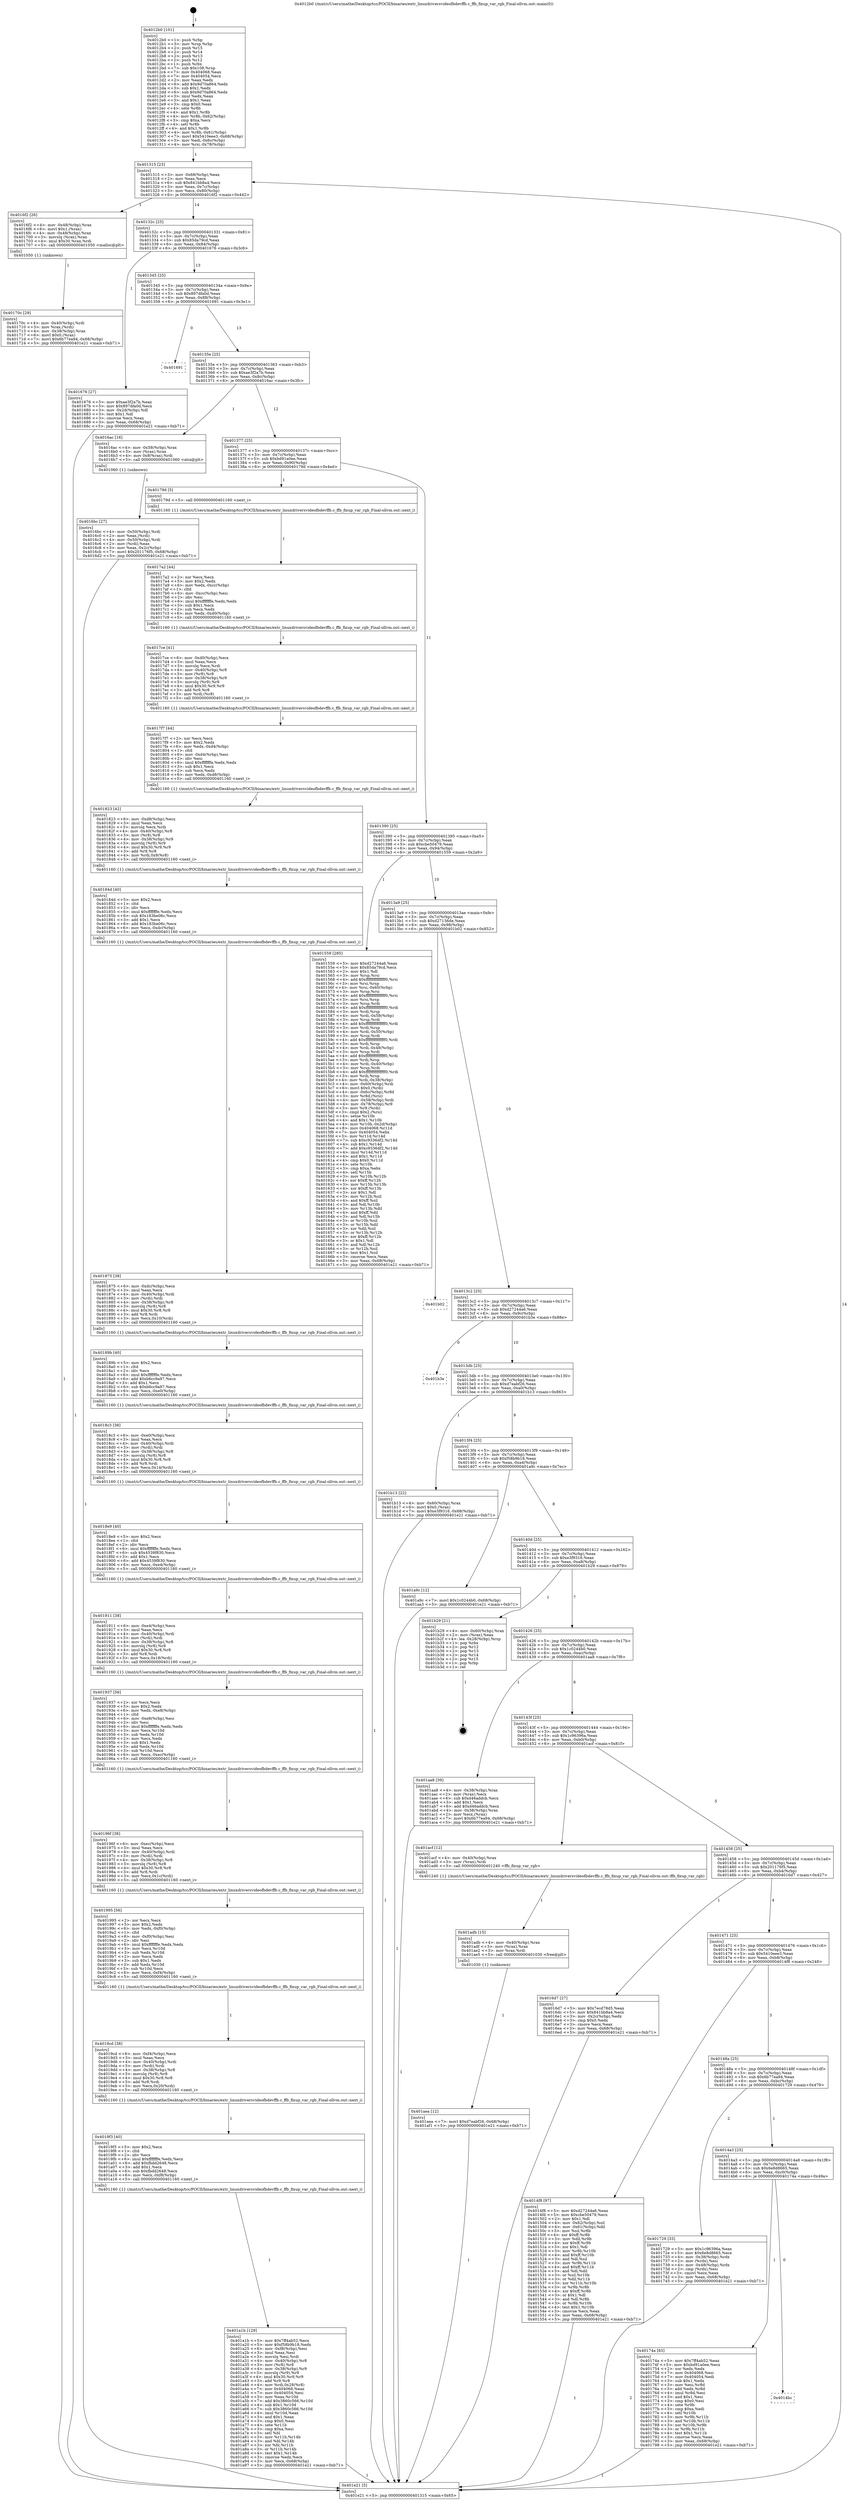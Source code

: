 digraph "0x4012b0" {
  label = "0x4012b0 (/mnt/c/Users/mathe/Desktop/tcc/POCII/binaries/extr_linuxdriversvideofbdevffb.c_ffb_fixup_var_rgb_Final-ollvm.out::main(0))"
  labelloc = "t"
  node[shape=record]

  Entry [label="",width=0.3,height=0.3,shape=circle,fillcolor=black,style=filled]
  "0x401315" [label="{
     0x401315 [23]\l
     | [instrs]\l
     &nbsp;&nbsp;0x401315 \<+3\>: mov -0x68(%rbp),%eax\l
     &nbsp;&nbsp;0x401318 \<+2\>: mov %eax,%ecx\l
     &nbsp;&nbsp;0x40131a \<+6\>: sub $0x841bb8a4,%ecx\l
     &nbsp;&nbsp;0x401320 \<+3\>: mov %eax,-0x7c(%rbp)\l
     &nbsp;&nbsp;0x401323 \<+3\>: mov %ecx,-0x80(%rbp)\l
     &nbsp;&nbsp;0x401326 \<+6\>: je 00000000004016f2 \<main+0x442\>\l
  }"]
  "0x4016f2" [label="{
     0x4016f2 [26]\l
     | [instrs]\l
     &nbsp;&nbsp;0x4016f2 \<+4\>: mov -0x48(%rbp),%rax\l
     &nbsp;&nbsp;0x4016f6 \<+6\>: movl $0x1,(%rax)\l
     &nbsp;&nbsp;0x4016fc \<+4\>: mov -0x48(%rbp),%rax\l
     &nbsp;&nbsp;0x401700 \<+3\>: movslq (%rax),%rax\l
     &nbsp;&nbsp;0x401703 \<+4\>: imul $0x30,%rax,%rdi\l
     &nbsp;&nbsp;0x401707 \<+5\>: call 0000000000401050 \<malloc@plt\>\l
     | [calls]\l
     &nbsp;&nbsp;0x401050 \{1\} (unknown)\l
  }"]
  "0x40132c" [label="{
     0x40132c [25]\l
     | [instrs]\l
     &nbsp;&nbsp;0x40132c \<+5\>: jmp 0000000000401331 \<main+0x81\>\l
     &nbsp;&nbsp;0x401331 \<+3\>: mov -0x7c(%rbp),%eax\l
     &nbsp;&nbsp;0x401334 \<+5\>: sub $0x85da79cd,%eax\l
     &nbsp;&nbsp;0x401339 \<+6\>: mov %eax,-0x84(%rbp)\l
     &nbsp;&nbsp;0x40133f \<+6\>: je 0000000000401676 \<main+0x3c6\>\l
  }"]
  Exit [label="",width=0.3,height=0.3,shape=circle,fillcolor=black,style=filled,peripheries=2]
  "0x401676" [label="{
     0x401676 [27]\l
     | [instrs]\l
     &nbsp;&nbsp;0x401676 \<+5\>: mov $0xae3f2a7b,%eax\l
     &nbsp;&nbsp;0x40167b \<+5\>: mov $0x897dfa0d,%ecx\l
     &nbsp;&nbsp;0x401680 \<+3\>: mov -0x2d(%rbp),%dl\l
     &nbsp;&nbsp;0x401683 \<+3\>: test $0x1,%dl\l
     &nbsp;&nbsp;0x401686 \<+3\>: cmovne %ecx,%eax\l
     &nbsp;&nbsp;0x401689 \<+3\>: mov %eax,-0x68(%rbp)\l
     &nbsp;&nbsp;0x40168c \<+5\>: jmp 0000000000401e21 \<main+0xb71\>\l
  }"]
  "0x401345" [label="{
     0x401345 [25]\l
     | [instrs]\l
     &nbsp;&nbsp;0x401345 \<+5\>: jmp 000000000040134a \<main+0x9a\>\l
     &nbsp;&nbsp;0x40134a \<+3\>: mov -0x7c(%rbp),%eax\l
     &nbsp;&nbsp;0x40134d \<+5\>: sub $0x897dfa0d,%eax\l
     &nbsp;&nbsp;0x401352 \<+6\>: mov %eax,-0x88(%rbp)\l
     &nbsp;&nbsp;0x401358 \<+6\>: je 0000000000401691 \<main+0x3e1\>\l
  }"]
  "0x401aea" [label="{
     0x401aea [12]\l
     | [instrs]\l
     &nbsp;&nbsp;0x401aea \<+7\>: movl $0xd7eabf26,-0x68(%rbp)\l
     &nbsp;&nbsp;0x401af1 \<+5\>: jmp 0000000000401e21 \<main+0xb71\>\l
  }"]
  "0x401691" [label="{
     0x401691\l
  }", style=dashed]
  "0x40135e" [label="{
     0x40135e [25]\l
     | [instrs]\l
     &nbsp;&nbsp;0x40135e \<+5\>: jmp 0000000000401363 \<main+0xb3\>\l
     &nbsp;&nbsp;0x401363 \<+3\>: mov -0x7c(%rbp),%eax\l
     &nbsp;&nbsp;0x401366 \<+5\>: sub $0xae3f2a7b,%eax\l
     &nbsp;&nbsp;0x40136b \<+6\>: mov %eax,-0x8c(%rbp)\l
     &nbsp;&nbsp;0x401371 \<+6\>: je 00000000004016ac \<main+0x3fc\>\l
  }"]
  "0x401adb" [label="{
     0x401adb [15]\l
     | [instrs]\l
     &nbsp;&nbsp;0x401adb \<+4\>: mov -0x40(%rbp),%rax\l
     &nbsp;&nbsp;0x401adf \<+3\>: mov (%rax),%rax\l
     &nbsp;&nbsp;0x401ae2 \<+3\>: mov %rax,%rdi\l
     &nbsp;&nbsp;0x401ae5 \<+5\>: call 0000000000401030 \<free@plt\>\l
     | [calls]\l
     &nbsp;&nbsp;0x401030 \{1\} (unknown)\l
  }"]
  "0x4016ac" [label="{
     0x4016ac [16]\l
     | [instrs]\l
     &nbsp;&nbsp;0x4016ac \<+4\>: mov -0x58(%rbp),%rax\l
     &nbsp;&nbsp;0x4016b0 \<+3\>: mov (%rax),%rax\l
     &nbsp;&nbsp;0x4016b3 \<+4\>: mov 0x8(%rax),%rdi\l
     &nbsp;&nbsp;0x4016b7 \<+5\>: call 0000000000401060 \<atoi@plt\>\l
     | [calls]\l
     &nbsp;&nbsp;0x401060 \{1\} (unknown)\l
  }"]
  "0x401377" [label="{
     0x401377 [25]\l
     | [instrs]\l
     &nbsp;&nbsp;0x401377 \<+5\>: jmp 000000000040137c \<main+0xcc\>\l
     &nbsp;&nbsp;0x40137c \<+3\>: mov -0x7c(%rbp),%eax\l
     &nbsp;&nbsp;0x40137f \<+5\>: sub $0xbd91a0ee,%eax\l
     &nbsp;&nbsp;0x401384 \<+6\>: mov %eax,-0x90(%rbp)\l
     &nbsp;&nbsp;0x40138a \<+6\>: je 000000000040179d \<main+0x4ed\>\l
  }"]
  "0x401a1b" [label="{
     0x401a1b [129]\l
     | [instrs]\l
     &nbsp;&nbsp;0x401a1b \<+5\>: mov $0x7ff4ab52,%ecx\l
     &nbsp;&nbsp;0x401a20 \<+5\>: mov $0xf58b9b18,%edx\l
     &nbsp;&nbsp;0x401a25 \<+6\>: mov -0xf8(%rbp),%esi\l
     &nbsp;&nbsp;0x401a2b \<+3\>: imul %eax,%esi\l
     &nbsp;&nbsp;0x401a2e \<+3\>: movslq %esi,%rdi\l
     &nbsp;&nbsp;0x401a31 \<+4\>: mov -0x40(%rbp),%r8\l
     &nbsp;&nbsp;0x401a35 \<+3\>: mov (%r8),%r8\l
     &nbsp;&nbsp;0x401a38 \<+4\>: mov -0x38(%rbp),%r9\l
     &nbsp;&nbsp;0x401a3c \<+3\>: movslq (%r9),%r9\l
     &nbsp;&nbsp;0x401a3f \<+4\>: imul $0x30,%r9,%r9\l
     &nbsp;&nbsp;0x401a43 \<+3\>: add %r9,%r8\l
     &nbsp;&nbsp;0x401a46 \<+4\>: mov %rdi,0x28(%r8)\l
     &nbsp;&nbsp;0x401a4a \<+7\>: mov 0x404068,%eax\l
     &nbsp;&nbsp;0x401a51 \<+7\>: mov 0x404054,%esi\l
     &nbsp;&nbsp;0x401a58 \<+3\>: mov %eax,%r10d\l
     &nbsp;&nbsp;0x401a5b \<+7\>: add $0x3860c566,%r10d\l
     &nbsp;&nbsp;0x401a62 \<+4\>: sub $0x1,%r10d\l
     &nbsp;&nbsp;0x401a66 \<+7\>: sub $0x3860c566,%r10d\l
     &nbsp;&nbsp;0x401a6d \<+4\>: imul %r10d,%eax\l
     &nbsp;&nbsp;0x401a71 \<+3\>: and $0x1,%eax\l
     &nbsp;&nbsp;0x401a74 \<+3\>: cmp $0x0,%eax\l
     &nbsp;&nbsp;0x401a77 \<+4\>: sete %r11b\l
     &nbsp;&nbsp;0x401a7b \<+3\>: cmp $0xa,%esi\l
     &nbsp;&nbsp;0x401a7e \<+3\>: setl %bl\l
     &nbsp;&nbsp;0x401a81 \<+3\>: mov %r11b,%r14b\l
     &nbsp;&nbsp;0x401a84 \<+3\>: and %bl,%r14b\l
     &nbsp;&nbsp;0x401a87 \<+3\>: xor %bl,%r11b\l
     &nbsp;&nbsp;0x401a8a \<+3\>: or %r11b,%r14b\l
     &nbsp;&nbsp;0x401a8d \<+4\>: test $0x1,%r14b\l
     &nbsp;&nbsp;0x401a91 \<+3\>: cmovne %edx,%ecx\l
     &nbsp;&nbsp;0x401a94 \<+3\>: mov %ecx,-0x68(%rbp)\l
     &nbsp;&nbsp;0x401a97 \<+5\>: jmp 0000000000401e21 \<main+0xb71\>\l
  }"]
  "0x40179d" [label="{
     0x40179d [5]\l
     | [instrs]\l
     &nbsp;&nbsp;0x40179d \<+5\>: call 0000000000401160 \<next_i\>\l
     | [calls]\l
     &nbsp;&nbsp;0x401160 \{1\} (/mnt/c/Users/mathe/Desktop/tcc/POCII/binaries/extr_linuxdriversvideofbdevffb.c_ffb_fixup_var_rgb_Final-ollvm.out::next_i)\l
  }"]
  "0x401390" [label="{
     0x401390 [25]\l
     | [instrs]\l
     &nbsp;&nbsp;0x401390 \<+5\>: jmp 0000000000401395 \<main+0xe5\>\l
     &nbsp;&nbsp;0x401395 \<+3\>: mov -0x7c(%rbp),%eax\l
     &nbsp;&nbsp;0x401398 \<+5\>: sub $0xcbe50479,%eax\l
     &nbsp;&nbsp;0x40139d \<+6\>: mov %eax,-0x94(%rbp)\l
     &nbsp;&nbsp;0x4013a3 \<+6\>: je 0000000000401559 \<main+0x2a9\>\l
  }"]
  "0x4019f3" [label="{
     0x4019f3 [40]\l
     | [instrs]\l
     &nbsp;&nbsp;0x4019f3 \<+5\>: mov $0x2,%ecx\l
     &nbsp;&nbsp;0x4019f8 \<+1\>: cltd\l
     &nbsp;&nbsp;0x4019f9 \<+2\>: idiv %ecx\l
     &nbsp;&nbsp;0x4019fb \<+6\>: imul $0xfffffffe,%edx,%ecx\l
     &nbsp;&nbsp;0x401a01 \<+6\>: add $0xfbdd2648,%ecx\l
     &nbsp;&nbsp;0x401a07 \<+3\>: add $0x1,%ecx\l
     &nbsp;&nbsp;0x401a0a \<+6\>: sub $0xfbdd2648,%ecx\l
     &nbsp;&nbsp;0x401a10 \<+6\>: mov %ecx,-0xf8(%rbp)\l
     &nbsp;&nbsp;0x401a16 \<+5\>: call 0000000000401160 \<next_i\>\l
     | [calls]\l
     &nbsp;&nbsp;0x401160 \{1\} (/mnt/c/Users/mathe/Desktop/tcc/POCII/binaries/extr_linuxdriversvideofbdevffb.c_ffb_fixup_var_rgb_Final-ollvm.out::next_i)\l
  }"]
  "0x401559" [label="{
     0x401559 [285]\l
     | [instrs]\l
     &nbsp;&nbsp;0x401559 \<+5\>: mov $0xd27244a6,%eax\l
     &nbsp;&nbsp;0x40155e \<+5\>: mov $0x85da79cd,%ecx\l
     &nbsp;&nbsp;0x401563 \<+2\>: mov $0x1,%dl\l
     &nbsp;&nbsp;0x401565 \<+3\>: mov %rsp,%rsi\l
     &nbsp;&nbsp;0x401568 \<+4\>: add $0xfffffffffffffff0,%rsi\l
     &nbsp;&nbsp;0x40156c \<+3\>: mov %rsi,%rsp\l
     &nbsp;&nbsp;0x40156f \<+4\>: mov %rsi,-0x60(%rbp)\l
     &nbsp;&nbsp;0x401573 \<+3\>: mov %rsp,%rsi\l
     &nbsp;&nbsp;0x401576 \<+4\>: add $0xfffffffffffffff0,%rsi\l
     &nbsp;&nbsp;0x40157a \<+3\>: mov %rsi,%rsp\l
     &nbsp;&nbsp;0x40157d \<+3\>: mov %rsp,%rdi\l
     &nbsp;&nbsp;0x401580 \<+4\>: add $0xfffffffffffffff0,%rdi\l
     &nbsp;&nbsp;0x401584 \<+3\>: mov %rdi,%rsp\l
     &nbsp;&nbsp;0x401587 \<+4\>: mov %rdi,-0x58(%rbp)\l
     &nbsp;&nbsp;0x40158b \<+3\>: mov %rsp,%rdi\l
     &nbsp;&nbsp;0x40158e \<+4\>: add $0xfffffffffffffff0,%rdi\l
     &nbsp;&nbsp;0x401592 \<+3\>: mov %rdi,%rsp\l
     &nbsp;&nbsp;0x401595 \<+4\>: mov %rdi,-0x50(%rbp)\l
     &nbsp;&nbsp;0x401599 \<+3\>: mov %rsp,%rdi\l
     &nbsp;&nbsp;0x40159c \<+4\>: add $0xfffffffffffffff0,%rdi\l
     &nbsp;&nbsp;0x4015a0 \<+3\>: mov %rdi,%rsp\l
     &nbsp;&nbsp;0x4015a3 \<+4\>: mov %rdi,-0x48(%rbp)\l
     &nbsp;&nbsp;0x4015a7 \<+3\>: mov %rsp,%rdi\l
     &nbsp;&nbsp;0x4015aa \<+4\>: add $0xfffffffffffffff0,%rdi\l
     &nbsp;&nbsp;0x4015ae \<+3\>: mov %rdi,%rsp\l
     &nbsp;&nbsp;0x4015b1 \<+4\>: mov %rdi,-0x40(%rbp)\l
     &nbsp;&nbsp;0x4015b5 \<+3\>: mov %rsp,%rdi\l
     &nbsp;&nbsp;0x4015b8 \<+4\>: add $0xfffffffffffffff0,%rdi\l
     &nbsp;&nbsp;0x4015bc \<+3\>: mov %rdi,%rsp\l
     &nbsp;&nbsp;0x4015bf \<+4\>: mov %rdi,-0x38(%rbp)\l
     &nbsp;&nbsp;0x4015c3 \<+4\>: mov -0x60(%rbp),%rdi\l
     &nbsp;&nbsp;0x4015c7 \<+6\>: movl $0x0,(%rdi)\l
     &nbsp;&nbsp;0x4015cd \<+4\>: mov -0x6c(%rbp),%r8d\l
     &nbsp;&nbsp;0x4015d1 \<+3\>: mov %r8d,(%rsi)\l
     &nbsp;&nbsp;0x4015d4 \<+4\>: mov -0x58(%rbp),%rdi\l
     &nbsp;&nbsp;0x4015d8 \<+4\>: mov -0x78(%rbp),%r9\l
     &nbsp;&nbsp;0x4015dc \<+3\>: mov %r9,(%rdi)\l
     &nbsp;&nbsp;0x4015df \<+3\>: cmpl $0x2,(%rsi)\l
     &nbsp;&nbsp;0x4015e2 \<+4\>: setne %r10b\l
     &nbsp;&nbsp;0x4015e6 \<+4\>: and $0x1,%r10b\l
     &nbsp;&nbsp;0x4015ea \<+4\>: mov %r10b,-0x2d(%rbp)\l
     &nbsp;&nbsp;0x4015ee \<+8\>: mov 0x404068,%r11d\l
     &nbsp;&nbsp;0x4015f6 \<+7\>: mov 0x404054,%ebx\l
     &nbsp;&nbsp;0x4015fd \<+3\>: mov %r11d,%r14d\l
     &nbsp;&nbsp;0x401600 \<+7\>: sub $0xc9336df2,%r14d\l
     &nbsp;&nbsp;0x401607 \<+4\>: sub $0x1,%r14d\l
     &nbsp;&nbsp;0x40160b \<+7\>: add $0xc9336df2,%r14d\l
     &nbsp;&nbsp;0x401612 \<+4\>: imul %r14d,%r11d\l
     &nbsp;&nbsp;0x401616 \<+4\>: and $0x1,%r11d\l
     &nbsp;&nbsp;0x40161a \<+4\>: cmp $0x0,%r11d\l
     &nbsp;&nbsp;0x40161e \<+4\>: sete %r10b\l
     &nbsp;&nbsp;0x401622 \<+3\>: cmp $0xa,%ebx\l
     &nbsp;&nbsp;0x401625 \<+4\>: setl %r15b\l
     &nbsp;&nbsp;0x401629 \<+3\>: mov %r10b,%r12b\l
     &nbsp;&nbsp;0x40162c \<+4\>: xor $0xff,%r12b\l
     &nbsp;&nbsp;0x401630 \<+3\>: mov %r15b,%r13b\l
     &nbsp;&nbsp;0x401633 \<+4\>: xor $0xff,%r13b\l
     &nbsp;&nbsp;0x401637 \<+3\>: xor $0x1,%dl\l
     &nbsp;&nbsp;0x40163a \<+3\>: mov %r12b,%sil\l
     &nbsp;&nbsp;0x40163d \<+4\>: and $0xff,%sil\l
     &nbsp;&nbsp;0x401641 \<+3\>: and %dl,%r10b\l
     &nbsp;&nbsp;0x401644 \<+3\>: mov %r13b,%dil\l
     &nbsp;&nbsp;0x401647 \<+4\>: and $0xff,%dil\l
     &nbsp;&nbsp;0x40164b \<+3\>: and %dl,%r15b\l
     &nbsp;&nbsp;0x40164e \<+3\>: or %r10b,%sil\l
     &nbsp;&nbsp;0x401651 \<+3\>: or %r15b,%dil\l
     &nbsp;&nbsp;0x401654 \<+3\>: xor %dil,%sil\l
     &nbsp;&nbsp;0x401657 \<+3\>: or %r13b,%r12b\l
     &nbsp;&nbsp;0x40165a \<+4\>: xor $0xff,%r12b\l
     &nbsp;&nbsp;0x40165e \<+3\>: or $0x1,%dl\l
     &nbsp;&nbsp;0x401661 \<+3\>: and %dl,%r12b\l
     &nbsp;&nbsp;0x401664 \<+3\>: or %r12b,%sil\l
     &nbsp;&nbsp;0x401667 \<+4\>: test $0x1,%sil\l
     &nbsp;&nbsp;0x40166b \<+3\>: cmovne %ecx,%eax\l
     &nbsp;&nbsp;0x40166e \<+3\>: mov %eax,-0x68(%rbp)\l
     &nbsp;&nbsp;0x401671 \<+5\>: jmp 0000000000401e21 \<main+0xb71\>\l
  }"]
  "0x4013a9" [label="{
     0x4013a9 [25]\l
     | [instrs]\l
     &nbsp;&nbsp;0x4013a9 \<+5\>: jmp 00000000004013ae \<main+0xfe\>\l
     &nbsp;&nbsp;0x4013ae \<+3\>: mov -0x7c(%rbp),%eax\l
     &nbsp;&nbsp;0x4013b1 \<+5\>: sub $0xd27136de,%eax\l
     &nbsp;&nbsp;0x4013b6 \<+6\>: mov %eax,-0x98(%rbp)\l
     &nbsp;&nbsp;0x4013bc \<+6\>: je 0000000000401b02 \<main+0x852\>\l
  }"]
  "0x4019cd" [label="{
     0x4019cd [38]\l
     | [instrs]\l
     &nbsp;&nbsp;0x4019cd \<+6\>: mov -0xf4(%rbp),%ecx\l
     &nbsp;&nbsp;0x4019d3 \<+3\>: imul %eax,%ecx\l
     &nbsp;&nbsp;0x4019d6 \<+4\>: mov -0x40(%rbp),%rdi\l
     &nbsp;&nbsp;0x4019da \<+3\>: mov (%rdi),%rdi\l
     &nbsp;&nbsp;0x4019dd \<+4\>: mov -0x38(%rbp),%r8\l
     &nbsp;&nbsp;0x4019e1 \<+3\>: movslq (%r8),%r8\l
     &nbsp;&nbsp;0x4019e4 \<+4\>: imul $0x30,%r8,%r8\l
     &nbsp;&nbsp;0x4019e8 \<+3\>: add %r8,%rdi\l
     &nbsp;&nbsp;0x4019eb \<+3\>: mov %ecx,0x20(%rdi)\l
     &nbsp;&nbsp;0x4019ee \<+5\>: call 0000000000401160 \<next_i\>\l
     | [calls]\l
     &nbsp;&nbsp;0x401160 \{1\} (/mnt/c/Users/mathe/Desktop/tcc/POCII/binaries/extr_linuxdriversvideofbdevffb.c_ffb_fixup_var_rgb_Final-ollvm.out::next_i)\l
  }"]
  "0x401b02" [label="{
     0x401b02\l
  }", style=dashed]
  "0x4013c2" [label="{
     0x4013c2 [25]\l
     | [instrs]\l
     &nbsp;&nbsp;0x4013c2 \<+5\>: jmp 00000000004013c7 \<main+0x117\>\l
     &nbsp;&nbsp;0x4013c7 \<+3\>: mov -0x7c(%rbp),%eax\l
     &nbsp;&nbsp;0x4013ca \<+5\>: sub $0xd27244a6,%eax\l
     &nbsp;&nbsp;0x4013cf \<+6\>: mov %eax,-0x9c(%rbp)\l
     &nbsp;&nbsp;0x4013d5 \<+6\>: je 0000000000401b3e \<main+0x88e\>\l
  }"]
  "0x401995" [label="{
     0x401995 [56]\l
     | [instrs]\l
     &nbsp;&nbsp;0x401995 \<+2\>: xor %ecx,%ecx\l
     &nbsp;&nbsp;0x401997 \<+5\>: mov $0x2,%edx\l
     &nbsp;&nbsp;0x40199c \<+6\>: mov %edx,-0xf0(%rbp)\l
     &nbsp;&nbsp;0x4019a2 \<+1\>: cltd\l
     &nbsp;&nbsp;0x4019a3 \<+6\>: mov -0xf0(%rbp),%esi\l
     &nbsp;&nbsp;0x4019a9 \<+2\>: idiv %esi\l
     &nbsp;&nbsp;0x4019ab \<+6\>: imul $0xfffffffe,%edx,%edx\l
     &nbsp;&nbsp;0x4019b1 \<+3\>: mov %ecx,%r10d\l
     &nbsp;&nbsp;0x4019b4 \<+3\>: sub %edx,%r10d\l
     &nbsp;&nbsp;0x4019b7 \<+2\>: mov %ecx,%edx\l
     &nbsp;&nbsp;0x4019b9 \<+3\>: sub $0x1,%edx\l
     &nbsp;&nbsp;0x4019bc \<+3\>: add %edx,%r10d\l
     &nbsp;&nbsp;0x4019bf \<+3\>: sub %r10d,%ecx\l
     &nbsp;&nbsp;0x4019c2 \<+6\>: mov %ecx,-0xf4(%rbp)\l
     &nbsp;&nbsp;0x4019c8 \<+5\>: call 0000000000401160 \<next_i\>\l
     | [calls]\l
     &nbsp;&nbsp;0x401160 \{1\} (/mnt/c/Users/mathe/Desktop/tcc/POCII/binaries/extr_linuxdriversvideofbdevffb.c_ffb_fixup_var_rgb_Final-ollvm.out::next_i)\l
  }"]
  "0x401b3e" [label="{
     0x401b3e\l
  }", style=dashed]
  "0x4013db" [label="{
     0x4013db [25]\l
     | [instrs]\l
     &nbsp;&nbsp;0x4013db \<+5\>: jmp 00000000004013e0 \<main+0x130\>\l
     &nbsp;&nbsp;0x4013e0 \<+3\>: mov -0x7c(%rbp),%eax\l
     &nbsp;&nbsp;0x4013e3 \<+5\>: sub $0xd7eabf26,%eax\l
     &nbsp;&nbsp;0x4013e8 \<+6\>: mov %eax,-0xa0(%rbp)\l
     &nbsp;&nbsp;0x4013ee \<+6\>: je 0000000000401b13 \<main+0x863\>\l
  }"]
  "0x40196f" [label="{
     0x40196f [38]\l
     | [instrs]\l
     &nbsp;&nbsp;0x40196f \<+6\>: mov -0xec(%rbp),%ecx\l
     &nbsp;&nbsp;0x401975 \<+3\>: imul %eax,%ecx\l
     &nbsp;&nbsp;0x401978 \<+4\>: mov -0x40(%rbp),%rdi\l
     &nbsp;&nbsp;0x40197c \<+3\>: mov (%rdi),%rdi\l
     &nbsp;&nbsp;0x40197f \<+4\>: mov -0x38(%rbp),%r8\l
     &nbsp;&nbsp;0x401983 \<+3\>: movslq (%r8),%r8\l
     &nbsp;&nbsp;0x401986 \<+4\>: imul $0x30,%r8,%r8\l
     &nbsp;&nbsp;0x40198a \<+3\>: add %r8,%rdi\l
     &nbsp;&nbsp;0x40198d \<+3\>: mov %ecx,0x1c(%rdi)\l
     &nbsp;&nbsp;0x401990 \<+5\>: call 0000000000401160 \<next_i\>\l
     | [calls]\l
     &nbsp;&nbsp;0x401160 \{1\} (/mnt/c/Users/mathe/Desktop/tcc/POCII/binaries/extr_linuxdriversvideofbdevffb.c_ffb_fixup_var_rgb_Final-ollvm.out::next_i)\l
  }"]
  "0x401b13" [label="{
     0x401b13 [22]\l
     | [instrs]\l
     &nbsp;&nbsp;0x401b13 \<+4\>: mov -0x60(%rbp),%rax\l
     &nbsp;&nbsp;0x401b17 \<+6\>: movl $0x0,(%rax)\l
     &nbsp;&nbsp;0x401b1d \<+7\>: movl $0xe3f9316,-0x68(%rbp)\l
     &nbsp;&nbsp;0x401b24 \<+5\>: jmp 0000000000401e21 \<main+0xb71\>\l
  }"]
  "0x4013f4" [label="{
     0x4013f4 [25]\l
     | [instrs]\l
     &nbsp;&nbsp;0x4013f4 \<+5\>: jmp 00000000004013f9 \<main+0x149\>\l
     &nbsp;&nbsp;0x4013f9 \<+3\>: mov -0x7c(%rbp),%eax\l
     &nbsp;&nbsp;0x4013fc \<+5\>: sub $0xf58b9b18,%eax\l
     &nbsp;&nbsp;0x401401 \<+6\>: mov %eax,-0xa4(%rbp)\l
     &nbsp;&nbsp;0x401407 \<+6\>: je 0000000000401a9c \<main+0x7ec\>\l
  }"]
  "0x401937" [label="{
     0x401937 [56]\l
     | [instrs]\l
     &nbsp;&nbsp;0x401937 \<+2\>: xor %ecx,%ecx\l
     &nbsp;&nbsp;0x401939 \<+5\>: mov $0x2,%edx\l
     &nbsp;&nbsp;0x40193e \<+6\>: mov %edx,-0xe8(%rbp)\l
     &nbsp;&nbsp;0x401944 \<+1\>: cltd\l
     &nbsp;&nbsp;0x401945 \<+6\>: mov -0xe8(%rbp),%esi\l
     &nbsp;&nbsp;0x40194b \<+2\>: idiv %esi\l
     &nbsp;&nbsp;0x40194d \<+6\>: imul $0xfffffffe,%edx,%edx\l
     &nbsp;&nbsp;0x401953 \<+3\>: mov %ecx,%r10d\l
     &nbsp;&nbsp;0x401956 \<+3\>: sub %edx,%r10d\l
     &nbsp;&nbsp;0x401959 \<+2\>: mov %ecx,%edx\l
     &nbsp;&nbsp;0x40195b \<+3\>: sub $0x1,%edx\l
     &nbsp;&nbsp;0x40195e \<+3\>: add %edx,%r10d\l
     &nbsp;&nbsp;0x401961 \<+3\>: sub %r10d,%ecx\l
     &nbsp;&nbsp;0x401964 \<+6\>: mov %ecx,-0xec(%rbp)\l
     &nbsp;&nbsp;0x40196a \<+5\>: call 0000000000401160 \<next_i\>\l
     | [calls]\l
     &nbsp;&nbsp;0x401160 \{1\} (/mnt/c/Users/mathe/Desktop/tcc/POCII/binaries/extr_linuxdriversvideofbdevffb.c_ffb_fixup_var_rgb_Final-ollvm.out::next_i)\l
  }"]
  "0x401a9c" [label="{
     0x401a9c [12]\l
     | [instrs]\l
     &nbsp;&nbsp;0x401a9c \<+7\>: movl $0x1c0244b0,-0x68(%rbp)\l
     &nbsp;&nbsp;0x401aa3 \<+5\>: jmp 0000000000401e21 \<main+0xb71\>\l
  }"]
  "0x40140d" [label="{
     0x40140d [25]\l
     | [instrs]\l
     &nbsp;&nbsp;0x40140d \<+5\>: jmp 0000000000401412 \<main+0x162\>\l
     &nbsp;&nbsp;0x401412 \<+3\>: mov -0x7c(%rbp),%eax\l
     &nbsp;&nbsp;0x401415 \<+5\>: sub $0xe3f9316,%eax\l
     &nbsp;&nbsp;0x40141a \<+6\>: mov %eax,-0xa8(%rbp)\l
     &nbsp;&nbsp;0x401420 \<+6\>: je 0000000000401b29 \<main+0x879\>\l
  }"]
  "0x401911" [label="{
     0x401911 [38]\l
     | [instrs]\l
     &nbsp;&nbsp;0x401911 \<+6\>: mov -0xe4(%rbp),%ecx\l
     &nbsp;&nbsp;0x401917 \<+3\>: imul %eax,%ecx\l
     &nbsp;&nbsp;0x40191a \<+4\>: mov -0x40(%rbp),%rdi\l
     &nbsp;&nbsp;0x40191e \<+3\>: mov (%rdi),%rdi\l
     &nbsp;&nbsp;0x401921 \<+4\>: mov -0x38(%rbp),%r8\l
     &nbsp;&nbsp;0x401925 \<+3\>: movslq (%r8),%r8\l
     &nbsp;&nbsp;0x401928 \<+4\>: imul $0x30,%r8,%r8\l
     &nbsp;&nbsp;0x40192c \<+3\>: add %r8,%rdi\l
     &nbsp;&nbsp;0x40192f \<+3\>: mov %ecx,0x18(%rdi)\l
     &nbsp;&nbsp;0x401932 \<+5\>: call 0000000000401160 \<next_i\>\l
     | [calls]\l
     &nbsp;&nbsp;0x401160 \{1\} (/mnt/c/Users/mathe/Desktop/tcc/POCII/binaries/extr_linuxdriversvideofbdevffb.c_ffb_fixup_var_rgb_Final-ollvm.out::next_i)\l
  }"]
  "0x401b29" [label="{
     0x401b29 [21]\l
     | [instrs]\l
     &nbsp;&nbsp;0x401b29 \<+4\>: mov -0x60(%rbp),%rax\l
     &nbsp;&nbsp;0x401b2d \<+2\>: mov (%rax),%eax\l
     &nbsp;&nbsp;0x401b2f \<+4\>: lea -0x28(%rbp),%rsp\l
     &nbsp;&nbsp;0x401b33 \<+1\>: pop %rbx\l
     &nbsp;&nbsp;0x401b34 \<+2\>: pop %r12\l
     &nbsp;&nbsp;0x401b36 \<+2\>: pop %r13\l
     &nbsp;&nbsp;0x401b38 \<+2\>: pop %r14\l
     &nbsp;&nbsp;0x401b3a \<+2\>: pop %r15\l
     &nbsp;&nbsp;0x401b3c \<+1\>: pop %rbp\l
     &nbsp;&nbsp;0x401b3d \<+1\>: ret\l
  }"]
  "0x401426" [label="{
     0x401426 [25]\l
     | [instrs]\l
     &nbsp;&nbsp;0x401426 \<+5\>: jmp 000000000040142b \<main+0x17b\>\l
     &nbsp;&nbsp;0x40142b \<+3\>: mov -0x7c(%rbp),%eax\l
     &nbsp;&nbsp;0x40142e \<+5\>: sub $0x1c0244b0,%eax\l
     &nbsp;&nbsp;0x401433 \<+6\>: mov %eax,-0xac(%rbp)\l
     &nbsp;&nbsp;0x401439 \<+6\>: je 0000000000401aa8 \<main+0x7f8\>\l
  }"]
  "0x4018e9" [label="{
     0x4018e9 [40]\l
     | [instrs]\l
     &nbsp;&nbsp;0x4018e9 \<+5\>: mov $0x2,%ecx\l
     &nbsp;&nbsp;0x4018ee \<+1\>: cltd\l
     &nbsp;&nbsp;0x4018ef \<+2\>: idiv %ecx\l
     &nbsp;&nbsp;0x4018f1 \<+6\>: imul $0xfffffffe,%edx,%ecx\l
     &nbsp;&nbsp;0x4018f7 \<+6\>: sub $0x4539f830,%ecx\l
     &nbsp;&nbsp;0x4018fd \<+3\>: add $0x1,%ecx\l
     &nbsp;&nbsp;0x401900 \<+6\>: add $0x4539f830,%ecx\l
     &nbsp;&nbsp;0x401906 \<+6\>: mov %ecx,-0xe4(%rbp)\l
     &nbsp;&nbsp;0x40190c \<+5\>: call 0000000000401160 \<next_i\>\l
     | [calls]\l
     &nbsp;&nbsp;0x401160 \{1\} (/mnt/c/Users/mathe/Desktop/tcc/POCII/binaries/extr_linuxdriversvideofbdevffb.c_ffb_fixup_var_rgb_Final-ollvm.out::next_i)\l
  }"]
  "0x401aa8" [label="{
     0x401aa8 [39]\l
     | [instrs]\l
     &nbsp;&nbsp;0x401aa8 \<+4\>: mov -0x38(%rbp),%rax\l
     &nbsp;&nbsp;0x401aac \<+2\>: mov (%rax),%ecx\l
     &nbsp;&nbsp;0x401aae \<+6\>: sub $0xd46addcb,%ecx\l
     &nbsp;&nbsp;0x401ab4 \<+3\>: add $0x1,%ecx\l
     &nbsp;&nbsp;0x401ab7 \<+6\>: add $0xd46addcb,%ecx\l
     &nbsp;&nbsp;0x401abd \<+4\>: mov -0x38(%rbp),%rax\l
     &nbsp;&nbsp;0x401ac1 \<+2\>: mov %ecx,(%rax)\l
     &nbsp;&nbsp;0x401ac3 \<+7\>: movl $0x6b77ea94,-0x68(%rbp)\l
     &nbsp;&nbsp;0x401aca \<+5\>: jmp 0000000000401e21 \<main+0xb71\>\l
  }"]
  "0x40143f" [label="{
     0x40143f [25]\l
     | [instrs]\l
     &nbsp;&nbsp;0x40143f \<+5\>: jmp 0000000000401444 \<main+0x194\>\l
     &nbsp;&nbsp;0x401444 \<+3\>: mov -0x7c(%rbp),%eax\l
     &nbsp;&nbsp;0x401447 \<+5\>: sub $0x1c96396a,%eax\l
     &nbsp;&nbsp;0x40144c \<+6\>: mov %eax,-0xb0(%rbp)\l
     &nbsp;&nbsp;0x401452 \<+6\>: je 0000000000401acf \<main+0x81f\>\l
  }"]
  "0x4018c3" [label="{
     0x4018c3 [38]\l
     | [instrs]\l
     &nbsp;&nbsp;0x4018c3 \<+6\>: mov -0xe0(%rbp),%ecx\l
     &nbsp;&nbsp;0x4018c9 \<+3\>: imul %eax,%ecx\l
     &nbsp;&nbsp;0x4018cc \<+4\>: mov -0x40(%rbp),%rdi\l
     &nbsp;&nbsp;0x4018d0 \<+3\>: mov (%rdi),%rdi\l
     &nbsp;&nbsp;0x4018d3 \<+4\>: mov -0x38(%rbp),%r8\l
     &nbsp;&nbsp;0x4018d7 \<+3\>: movslq (%r8),%r8\l
     &nbsp;&nbsp;0x4018da \<+4\>: imul $0x30,%r8,%r8\l
     &nbsp;&nbsp;0x4018de \<+3\>: add %r8,%rdi\l
     &nbsp;&nbsp;0x4018e1 \<+3\>: mov %ecx,0x14(%rdi)\l
     &nbsp;&nbsp;0x4018e4 \<+5\>: call 0000000000401160 \<next_i\>\l
     | [calls]\l
     &nbsp;&nbsp;0x401160 \{1\} (/mnt/c/Users/mathe/Desktop/tcc/POCII/binaries/extr_linuxdriversvideofbdevffb.c_ffb_fixup_var_rgb_Final-ollvm.out::next_i)\l
  }"]
  "0x401acf" [label="{
     0x401acf [12]\l
     | [instrs]\l
     &nbsp;&nbsp;0x401acf \<+4\>: mov -0x40(%rbp),%rax\l
     &nbsp;&nbsp;0x401ad3 \<+3\>: mov (%rax),%rdi\l
     &nbsp;&nbsp;0x401ad6 \<+5\>: call 0000000000401240 \<ffb_fixup_var_rgb\>\l
     | [calls]\l
     &nbsp;&nbsp;0x401240 \{1\} (/mnt/c/Users/mathe/Desktop/tcc/POCII/binaries/extr_linuxdriversvideofbdevffb.c_ffb_fixup_var_rgb_Final-ollvm.out::ffb_fixup_var_rgb)\l
  }"]
  "0x401458" [label="{
     0x401458 [25]\l
     | [instrs]\l
     &nbsp;&nbsp;0x401458 \<+5\>: jmp 000000000040145d \<main+0x1ad\>\l
     &nbsp;&nbsp;0x40145d \<+3\>: mov -0x7c(%rbp),%eax\l
     &nbsp;&nbsp;0x401460 \<+5\>: sub $0x201176f5,%eax\l
     &nbsp;&nbsp;0x401465 \<+6\>: mov %eax,-0xb4(%rbp)\l
     &nbsp;&nbsp;0x40146b \<+6\>: je 00000000004016d7 \<main+0x427\>\l
  }"]
  "0x40189b" [label="{
     0x40189b [40]\l
     | [instrs]\l
     &nbsp;&nbsp;0x40189b \<+5\>: mov $0x2,%ecx\l
     &nbsp;&nbsp;0x4018a0 \<+1\>: cltd\l
     &nbsp;&nbsp;0x4018a1 \<+2\>: idiv %ecx\l
     &nbsp;&nbsp;0x4018a3 \<+6\>: imul $0xfffffffe,%edx,%ecx\l
     &nbsp;&nbsp;0x4018a9 \<+6\>: add $0xb6cc9a97,%ecx\l
     &nbsp;&nbsp;0x4018af \<+3\>: add $0x1,%ecx\l
     &nbsp;&nbsp;0x4018b2 \<+6\>: sub $0xb6cc9a97,%ecx\l
     &nbsp;&nbsp;0x4018b8 \<+6\>: mov %ecx,-0xe0(%rbp)\l
     &nbsp;&nbsp;0x4018be \<+5\>: call 0000000000401160 \<next_i\>\l
     | [calls]\l
     &nbsp;&nbsp;0x401160 \{1\} (/mnt/c/Users/mathe/Desktop/tcc/POCII/binaries/extr_linuxdriversvideofbdevffb.c_ffb_fixup_var_rgb_Final-ollvm.out::next_i)\l
  }"]
  "0x4016d7" [label="{
     0x4016d7 [27]\l
     | [instrs]\l
     &nbsp;&nbsp;0x4016d7 \<+5\>: mov $0x7ecd78d5,%eax\l
     &nbsp;&nbsp;0x4016dc \<+5\>: mov $0x841bb8a4,%ecx\l
     &nbsp;&nbsp;0x4016e1 \<+3\>: mov -0x2c(%rbp),%edx\l
     &nbsp;&nbsp;0x4016e4 \<+3\>: cmp $0x0,%edx\l
     &nbsp;&nbsp;0x4016e7 \<+3\>: cmove %ecx,%eax\l
     &nbsp;&nbsp;0x4016ea \<+3\>: mov %eax,-0x68(%rbp)\l
     &nbsp;&nbsp;0x4016ed \<+5\>: jmp 0000000000401e21 \<main+0xb71\>\l
  }"]
  "0x401471" [label="{
     0x401471 [25]\l
     | [instrs]\l
     &nbsp;&nbsp;0x401471 \<+5\>: jmp 0000000000401476 \<main+0x1c6\>\l
     &nbsp;&nbsp;0x401476 \<+3\>: mov -0x7c(%rbp),%eax\l
     &nbsp;&nbsp;0x401479 \<+5\>: sub $0x5410eee3,%eax\l
     &nbsp;&nbsp;0x40147e \<+6\>: mov %eax,-0xb8(%rbp)\l
     &nbsp;&nbsp;0x401484 \<+6\>: je 00000000004014f8 \<main+0x248\>\l
  }"]
  "0x401875" [label="{
     0x401875 [38]\l
     | [instrs]\l
     &nbsp;&nbsp;0x401875 \<+6\>: mov -0xdc(%rbp),%ecx\l
     &nbsp;&nbsp;0x40187b \<+3\>: imul %eax,%ecx\l
     &nbsp;&nbsp;0x40187e \<+4\>: mov -0x40(%rbp),%rdi\l
     &nbsp;&nbsp;0x401882 \<+3\>: mov (%rdi),%rdi\l
     &nbsp;&nbsp;0x401885 \<+4\>: mov -0x38(%rbp),%r8\l
     &nbsp;&nbsp;0x401889 \<+3\>: movslq (%r8),%r8\l
     &nbsp;&nbsp;0x40188c \<+4\>: imul $0x30,%r8,%r8\l
     &nbsp;&nbsp;0x401890 \<+3\>: add %r8,%rdi\l
     &nbsp;&nbsp;0x401893 \<+3\>: mov %ecx,0x10(%rdi)\l
     &nbsp;&nbsp;0x401896 \<+5\>: call 0000000000401160 \<next_i\>\l
     | [calls]\l
     &nbsp;&nbsp;0x401160 \{1\} (/mnt/c/Users/mathe/Desktop/tcc/POCII/binaries/extr_linuxdriversvideofbdevffb.c_ffb_fixup_var_rgb_Final-ollvm.out::next_i)\l
  }"]
  "0x4014f8" [label="{
     0x4014f8 [97]\l
     | [instrs]\l
     &nbsp;&nbsp;0x4014f8 \<+5\>: mov $0xd27244a6,%eax\l
     &nbsp;&nbsp;0x4014fd \<+5\>: mov $0xcbe50479,%ecx\l
     &nbsp;&nbsp;0x401502 \<+2\>: mov $0x1,%dl\l
     &nbsp;&nbsp;0x401504 \<+4\>: mov -0x62(%rbp),%sil\l
     &nbsp;&nbsp;0x401508 \<+4\>: mov -0x61(%rbp),%dil\l
     &nbsp;&nbsp;0x40150c \<+3\>: mov %sil,%r8b\l
     &nbsp;&nbsp;0x40150f \<+4\>: xor $0xff,%r8b\l
     &nbsp;&nbsp;0x401513 \<+3\>: mov %dil,%r9b\l
     &nbsp;&nbsp;0x401516 \<+4\>: xor $0xff,%r9b\l
     &nbsp;&nbsp;0x40151a \<+3\>: xor $0x1,%dl\l
     &nbsp;&nbsp;0x40151d \<+3\>: mov %r8b,%r10b\l
     &nbsp;&nbsp;0x401520 \<+4\>: and $0xff,%r10b\l
     &nbsp;&nbsp;0x401524 \<+3\>: and %dl,%sil\l
     &nbsp;&nbsp;0x401527 \<+3\>: mov %r9b,%r11b\l
     &nbsp;&nbsp;0x40152a \<+4\>: and $0xff,%r11b\l
     &nbsp;&nbsp;0x40152e \<+3\>: and %dl,%dil\l
     &nbsp;&nbsp;0x401531 \<+3\>: or %sil,%r10b\l
     &nbsp;&nbsp;0x401534 \<+3\>: or %dil,%r11b\l
     &nbsp;&nbsp;0x401537 \<+3\>: xor %r11b,%r10b\l
     &nbsp;&nbsp;0x40153a \<+3\>: or %r9b,%r8b\l
     &nbsp;&nbsp;0x40153d \<+4\>: xor $0xff,%r8b\l
     &nbsp;&nbsp;0x401541 \<+3\>: or $0x1,%dl\l
     &nbsp;&nbsp;0x401544 \<+3\>: and %dl,%r8b\l
     &nbsp;&nbsp;0x401547 \<+3\>: or %r8b,%r10b\l
     &nbsp;&nbsp;0x40154a \<+4\>: test $0x1,%r10b\l
     &nbsp;&nbsp;0x40154e \<+3\>: cmovne %ecx,%eax\l
     &nbsp;&nbsp;0x401551 \<+3\>: mov %eax,-0x68(%rbp)\l
     &nbsp;&nbsp;0x401554 \<+5\>: jmp 0000000000401e21 \<main+0xb71\>\l
  }"]
  "0x40148a" [label="{
     0x40148a [25]\l
     | [instrs]\l
     &nbsp;&nbsp;0x40148a \<+5\>: jmp 000000000040148f \<main+0x1df\>\l
     &nbsp;&nbsp;0x40148f \<+3\>: mov -0x7c(%rbp),%eax\l
     &nbsp;&nbsp;0x401492 \<+5\>: sub $0x6b77ea94,%eax\l
     &nbsp;&nbsp;0x401497 \<+6\>: mov %eax,-0xbc(%rbp)\l
     &nbsp;&nbsp;0x40149d \<+6\>: je 0000000000401729 \<main+0x479\>\l
  }"]
  "0x401e21" [label="{
     0x401e21 [5]\l
     | [instrs]\l
     &nbsp;&nbsp;0x401e21 \<+5\>: jmp 0000000000401315 \<main+0x65\>\l
  }"]
  "0x4012b0" [label="{
     0x4012b0 [101]\l
     | [instrs]\l
     &nbsp;&nbsp;0x4012b0 \<+1\>: push %rbp\l
     &nbsp;&nbsp;0x4012b1 \<+3\>: mov %rsp,%rbp\l
     &nbsp;&nbsp;0x4012b4 \<+2\>: push %r15\l
     &nbsp;&nbsp;0x4012b6 \<+2\>: push %r14\l
     &nbsp;&nbsp;0x4012b8 \<+2\>: push %r13\l
     &nbsp;&nbsp;0x4012ba \<+2\>: push %r12\l
     &nbsp;&nbsp;0x4012bc \<+1\>: push %rbx\l
     &nbsp;&nbsp;0x4012bd \<+7\>: sub $0x108,%rsp\l
     &nbsp;&nbsp;0x4012c4 \<+7\>: mov 0x404068,%eax\l
     &nbsp;&nbsp;0x4012cb \<+7\>: mov 0x404054,%ecx\l
     &nbsp;&nbsp;0x4012d2 \<+2\>: mov %eax,%edx\l
     &nbsp;&nbsp;0x4012d4 \<+6\>: add $0x9d70a864,%edx\l
     &nbsp;&nbsp;0x4012da \<+3\>: sub $0x1,%edx\l
     &nbsp;&nbsp;0x4012dd \<+6\>: sub $0x9d70a864,%edx\l
     &nbsp;&nbsp;0x4012e3 \<+3\>: imul %edx,%eax\l
     &nbsp;&nbsp;0x4012e6 \<+3\>: and $0x1,%eax\l
     &nbsp;&nbsp;0x4012e9 \<+3\>: cmp $0x0,%eax\l
     &nbsp;&nbsp;0x4012ec \<+4\>: sete %r8b\l
     &nbsp;&nbsp;0x4012f0 \<+4\>: and $0x1,%r8b\l
     &nbsp;&nbsp;0x4012f4 \<+4\>: mov %r8b,-0x62(%rbp)\l
     &nbsp;&nbsp;0x4012f8 \<+3\>: cmp $0xa,%ecx\l
     &nbsp;&nbsp;0x4012fb \<+4\>: setl %r8b\l
     &nbsp;&nbsp;0x4012ff \<+4\>: and $0x1,%r8b\l
     &nbsp;&nbsp;0x401303 \<+4\>: mov %r8b,-0x61(%rbp)\l
     &nbsp;&nbsp;0x401307 \<+7\>: movl $0x5410eee3,-0x68(%rbp)\l
     &nbsp;&nbsp;0x40130e \<+3\>: mov %edi,-0x6c(%rbp)\l
     &nbsp;&nbsp;0x401311 \<+4\>: mov %rsi,-0x78(%rbp)\l
  }"]
  "0x40184d" [label="{
     0x40184d [40]\l
     | [instrs]\l
     &nbsp;&nbsp;0x40184d \<+5\>: mov $0x2,%ecx\l
     &nbsp;&nbsp;0x401852 \<+1\>: cltd\l
     &nbsp;&nbsp;0x401853 \<+2\>: idiv %ecx\l
     &nbsp;&nbsp;0x401855 \<+6\>: imul $0xfffffffe,%edx,%ecx\l
     &nbsp;&nbsp;0x40185b \<+6\>: sub $0x183be06c,%ecx\l
     &nbsp;&nbsp;0x401861 \<+3\>: add $0x1,%ecx\l
     &nbsp;&nbsp;0x401864 \<+6\>: add $0x183be06c,%ecx\l
     &nbsp;&nbsp;0x40186a \<+6\>: mov %ecx,-0xdc(%rbp)\l
     &nbsp;&nbsp;0x401870 \<+5\>: call 0000000000401160 \<next_i\>\l
     | [calls]\l
     &nbsp;&nbsp;0x401160 \{1\} (/mnt/c/Users/mathe/Desktop/tcc/POCII/binaries/extr_linuxdriversvideofbdevffb.c_ffb_fixup_var_rgb_Final-ollvm.out::next_i)\l
  }"]
  "0x4016bc" [label="{
     0x4016bc [27]\l
     | [instrs]\l
     &nbsp;&nbsp;0x4016bc \<+4\>: mov -0x50(%rbp),%rdi\l
     &nbsp;&nbsp;0x4016c0 \<+2\>: mov %eax,(%rdi)\l
     &nbsp;&nbsp;0x4016c2 \<+4\>: mov -0x50(%rbp),%rdi\l
     &nbsp;&nbsp;0x4016c6 \<+2\>: mov (%rdi),%eax\l
     &nbsp;&nbsp;0x4016c8 \<+3\>: mov %eax,-0x2c(%rbp)\l
     &nbsp;&nbsp;0x4016cb \<+7\>: movl $0x201176f5,-0x68(%rbp)\l
     &nbsp;&nbsp;0x4016d2 \<+5\>: jmp 0000000000401e21 \<main+0xb71\>\l
  }"]
  "0x40170c" [label="{
     0x40170c [29]\l
     | [instrs]\l
     &nbsp;&nbsp;0x40170c \<+4\>: mov -0x40(%rbp),%rdi\l
     &nbsp;&nbsp;0x401710 \<+3\>: mov %rax,(%rdi)\l
     &nbsp;&nbsp;0x401713 \<+4\>: mov -0x38(%rbp),%rax\l
     &nbsp;&nbsp;0x401717 \<+6\>: movl $0x0,(%rax)\l
     &nbsp;&nbsp;0x40171d \<+7\>: movl $0x6b77ea94,-0x68(%rbp)\l
     &nbsp;&nbsp;0x401724 \<+5\>: jmp 0000000000401e21 \<main+0xb71\>\l
  }"]
  "0x401823" [label="{
     0x401823 [42]\l
     | [instrs]\l
     &nbsp;&nbsp;0x401823 \<+6\>: mov -0xd8(%rbp),%ecx\l
     &nbsp;&nbsp;0x401829 \<+3\>: imul %eax,%ecx\l
     &nbsp;&nbsp;0x40182c \<+3\>: movslq %ecx,%rdi\l
     &nbsp;&nbsp;0x40182f \<+4\>: mov -0x40(%rbp),%r8\l
     &nbsp;&nbsp;0x401833 \<+3\>: mov (%r8),%r8\l
     &nbsp;&nbsp;0x401836 \<+4\>: mov -0x38(%rbp),%r9\l
     &nbsp;&nbsp;0x40183a \<+3\>: movslq (%r9),%r9\l
     &nbsp;&nbsp;0x40183d \<+4\>: imul $0x30,%r9,%r9\l
     &nbsp;&nbsp;0x401841 \<+3\>: add %r9,%r8\l
     &nbsp;&nbsp;0x401844 \<+4\>: mov %rdi,0x8(%r8)\l
     &nbsp;&nbsp;0x401848 \<+5\>: call 0000000000401160 \<next_i\>\l
     | [calls]\l
     &nbsp;&nbsp;0x401160 \{1\} (/mnt/c/Users/mathe/Desktop/tcc/POCII/binaries/extr_linuxdriversvideofbdevffb.c_ffb_fixup_var_rgb_Final-ollvm.out::next_i)\l
  }"]
  "0x401729" [label="{
     0x401729 [33]\l
     | [instrs]\l
     &nbsp;&nbsp;0x401729 \<+5\>: mov $0x1c96396a,%eax\l
     &nbsp;&nbsp;0x40172e \<+5\>: mov $0x6e8d8665,%ecx\l
     &nbsp;&nbsp;0x401733 \<+4\>: mov -0x38(%rbp),%rdx\l
     &nbsp;&nbsp;0x401737 \<+2\>: mov (%rdx),%esi\l
     &nbsp;&nbsp;0x401739 \<+4\>: mov -0x48(%rbp),%rdx\l
     &nbsp;&nbsp;0x40173d \<+2\>: cmp (%rdx),%esi\l
     &nbsp;&nbsp;0x40173f \<+3\>: cmovl %ecx,%eax\l
     &nbsp;&nbsp;0x401742 \<+3\>: mov %eax,-0x68(%rbp)\l
     &nbsp;&nbsp;0x401745 \<+5\>: jmp 0000000000401e21 \<main+0xb71\>\l
  }"]
  "0x4014a3" [label="{
     0x4014a3 [25]\l
     | [instrs]\l
     &nbsp;&nbsp;0x4014a3 \<+5\>: jmp 00000000004014a8 \<main+0x1f8\>\l
     &nbsp;&nbsp;0x4014a8 \<+3\>: mov -0x7c(%rbp),%eax\l
     &nbsp;&nbsp;0x4014ab \<+5\>: sub $0x6e8d8665,%eax\l
     &nbsp;&nbsp;0x4014b0 \<+6\>: mov %eax,-0xc0(%rbp)\l
     &nbsp;&nbsp;0x4014b6 \<+6\>: je 000000000040174a \<main+0x49a\>\l
  }"]
  "0x4017f7" [label="{
     0x4017f7 [44]\l
     | [instrs]\l
     &nbsp;&nbsp;0x4017f7 \<+2\>: xor %ecx,%ecx\l
     &nbsp;&nbsp;0x4017f9 \<+5\>: mov $0x2,%edx\l
     &nbsp;&nbsp;0x4017fe \<+6\>: mov %edx,-0xd4(%rbp)\l
     &nbsp;&nbsp;0x401804 \<+1\>: cltd\l
     &nbsp;&nbsp;0x401805 \<+6\>: mov -0xd4(%rbp),%esi\l
     &nbsp;&nbsp;0x40180b \<+2\>: idiv %esi\l
     &nbsp;&nbsp;0x40180d \<+6\>: imul $0xfffffffe,%edx,%edx\l
     &nbsp;&nbsp;0x401813 \<+3\>: sub $0x1,%ecx\l
     &nbsp;&nbsp;0x401816 \<+2\>: sub %ecx,%edx\l
     &nbsp;&nbsp;0x401818 \<+6\>: mov %edx,-0xd8(%rbp)\l
     &nbsp;&nbsp;0x40181e \<+5\>: call 0000000000401160 \<next_i\>\l
     | [calls]\l
     &nbsp;&nbsp;0x401160 \{1\} (/mnt/c/Users/mathe/Desktop/tcc/POCII/binaries/extr_linuxdriversvideofbdevffb.c_ffb_fixup_var_rgb_Final-ollvm.out::next_i)\l
  }"]
  "0x40174a" [label="{
     0x40174a [83]\l
     | [instrs]\l
     &nbsp;&nbsp;0x40174a \<+5\>: mov $0x7ff4ab52,%eax\l
     &nbsp;&nbsp;0x40174f \<+5\>: mov $0xbd91a0ee,%ecx\l
     &nbsp;&nbsp;0x401754 \<+2\>: xor %edx,%edx\l
     &nbsp;&nbsp;0x401756 \<+7\>: mov 0x404068,%esi\l
     &nbsp;&nbsp;0x40175d \<+7\>: mov 0x404054,%edi\l
     &nbsp;&nbsp;0x401764 \<+3\>: sub $0x1,%edx\l
     &nbsp;&nbsp;0x401767 \<+3\>: mov %esi,%r8d\l
     &nbsp;&nbsp;0x40176a \<+3\>: add %edx,%r8d\l
     &nbsp;&nbsp;0x40176d \<+4\>: imul %r8d,%esi\l
     &nbsp;&nbsp;0x401771 \<+3\>: and $0x1,%esi\l
     &nbsp;&nbsp;0x401774 \<+3\>: cmp $0x0,%esi\l
     &nbsp;&nbsp;0x401777 \<+4\>: sete %r9b\l
     &nbsp;&nbsp;0x40177b \<+3\>: cmp $0xa,%edi\l
     &nbsp;&nbsp;0x40177e \<+4\>: setl %r10b\l
     &nbsp;&nbsp;0x401782 \<+3\>: mov %r9b,%r11b\l
     &nbsp;&nbsp;0x401785 \<+3\>: and %r10b,%r11b\l
     &nbsp;&nbsp;0x401788 \<+3\>: xor %r10b,%r9b\l
     &nbsp;&nbsp;0x40178b \<+3\>: or %r9b,%r11b\l
     &nbsp;&nbsp;0x40178e \<+4\>: test $0x1,%r11b\l
     &nbsp;&nbsp;0x401792 \<+3\>: cmovne %ecx,%eax\l
     &nbsp;&nbsp;0x401795 \<+3\>: mov %eax,-0x68(%rbp)\l
     &nbsp;&nbsp;0x401798 \<+5\>: jmp 0000000000401e21 \<main+0xb71\>\l
  }"]
  "0x4014bc" [label="{
     0x4014bc\l
  }", style=dashed]
  "0x4017a2" [label="{
     0x4017a2 [44]\l
     | [instrs]\l
     &nbsp;&nbsp;0x4017a2 \<+2\>: xor %ecx,%ecx\l
     &nbsp;&nbsp;0x4017a4 \<+5\>: mov $0x2,%edx\l
     &nbsp;&nbsp;0x4017a9 \<+6\>: mov %edx,-0xcc(%rbp)\l
     &nbsp;&nbsp;0x4017af \<+1\>: cltd\l
     &nbsp;&nbsp;0x4017b0 \<+6\>: mov -0xcc(%rbp),%esi\l
     &nbsp;&nbsp;0x4017b6 \<+2\>: idiv %esi\l
     &nbsp;&nbsp;0x4017b8 \<+6\>: imul $0xfffffffe,%edx,%edx\l
     &nbsp;&nbsp;0x4017be \<+3\>: sub $0x1,%ecx\l
     &nbsp;&nbsp;0x4017c1 \<+2\>: sub %ecx,%edx\l
     &nbsp;&nbsp;0x4017c3 \<+6\>: mov %edx,-0xd0(%rbp)\l
     &nbsp;&nbsp;0x4017c9 \<+5\>: call 0000000000401160 \<next_i\>\l
     | [calls]\l
     &nbsp;&nbsp;0x401160 \{1\} (/mnt/c/Users/mathe/Desktop/tcc/POCII/binaries/extr_linuxdriversvideofbdevffb.c_ffb_fixup_var_rgb_Final-ollvm.out::next_i)\l
  }"]
  "0x4017ce" [label="{
     0x4017ce [41]\l
     | [instrs]\l
     &nbsp;&nbsp;0x4017ce \<+6\>: mov -0xd0(%rbp),%ecx\l
     &nbsp;&nbsp;0x4017d4 \<+3\>: imul %eax,%ecx\l
     &nbsp;&nbsp;0x4017d7 \<+3\>: movslq %ecx,%rdi\l
     &nbsp;&nbsp;0x4017da \<+4\>: mov -0x40(%rbp),%r8\l
     &nbsp;&nbsp;0x4017de \<+3\>: mov (%r8),%r8\l
     &nbsp;&nbsp;0x4017e1 \<+4\>: mov -0x38(%rbp),%r9\l
     &nbsp;&nbsp;0x4017e5 \<+3\>: movslq (%r9),%r9\l
     &nbsp;&nbsp;0x4017e8 \<+4\>: imul $0x30,%r9,%r9\l
     &nbsp;&nbsp;0x4017ec \<+3\>: add %r9,%r8\l
     &nbsp;&nbsp;0x4017ef \<+3\>: mov %rdi,(%r8)\l
     &nbsp;&nbsp;0x4017f2 \<+5\>: call 0000000000401160 \<next_i\>\l
     | [calls]\l
     &nbsp;&nbsp;0x401160 \{1\} (/mnt/c/Users/mathe/Desktop/tcc/POCII/binaries/extr_linuxdriversvideofbdevffb.c_ffb_fixup_var_rgb_Final-ollvm.out::next_i)\l
  }"]
  Entry -> "0x4012b0" [label=" 1"]
  "0x401315" -> "0x4016f2" [label=" 1"]
  "0x401315" -> "0x40132c" [label=" 14"]
  "0x401b29" -> Exit [label=" 1"]
  "0x40132c" -> "0x401676" [label=" 1"]
  "0x40132c" -> "0x401345" [label=" 13"]
  "0x401b13" -> "0x401e21" [label=" 1"]
  "0x401345" -> "0x401691" [label=" 0"]
  "0x401345" -> "0x40135e" [label=" 13"]
  "0x401aea" -> "0x401e21" [label=" 1"]
  "0x40135e" -> "0x4016ac" [label=" 1"]
  "0x40135e" -> "0x401377" [label=" 12"]
  "0x401adb" -> "0x401aea" [label=" 1"]
  "0x401377" -> "0x40179d" [label=" 1"]
  "0x401377" -> "0x401390" [label=" 11"]
  "0x401acf" -> "0x401adb" [label=" 1"]
  "0x401390" -> "0x401559" [label=" 1"]
  "0x401390" -> "0x4013a9" [label=" 10"]
  "0x401aa8" -> "0x401e21" [label=" 1"]
  "0x4013a9" -> "0x401b02" [label=" 0"]
  "0x4013a9" -> "0x4013c2" [label=" 10"]
  "0x401a9c" -> "0x401e21" [label=" 1"]
  "0x4013c2" -> "0x401b3e" [label=" 0"]
  "0x4013c2" -> "0x4013db" [label=" 10"]
  "0x401a1b" -> "0x401e21" [label=" 1"]
  "0x4013db" -> "0x401b13" [label=" 1"]
  "0x4013db" -> "0x4013f4" [label=" 9"]
  "0x4019f3" -> "0x401a1b" [label=" 1"]
  "0x4013f4" -> "0x401a9c" [label=" 1"]
  "0x4013f4" -> "0x40140d" [label=" 8"]
  "0x4019cd" -> "0x4019f3" [label=" 1"]
  "0x40140d" -> "0x401b29" [label=" 1"]
  "0x40140d" -> "0x401426" [label=" 7"]
  "0x401995" -> "0x4019cd" [label=" 1"]
  "0x401426" -> "0x401aa8" [label=" 1"]
  "0x401426" -> "0x40143f" [label=" 6"]
  "0x40196f" -> "0x401995" [label=" 1"]
  "0x40143f" -> "0x401acf" [label=" 1"]
  "0x40143f" -> "0x401458" [label=" 5"]
  "0x401937" -> "0x40196f" [label=" 1"]
  "0x401458" -> "0x4016d7" [label=" 1"]
  "0x401458" -> "0x401471" [label=" 4"]
  "0x401911" -> "0x401937" [label=" 1"]
  "0x401471" -> "0x4014f8" [label=" 1"]
  "0x401471" -> "0x40148a" [label=" 3"]
  "0x4014f8" -> "0x401e21" [label=" 1"]
  "0x4012b0" -> "0x401315" [label=" 1"]
  "0x401e21" -> "0x401315" [label=" 14"]
  "0x4018e9" -> "0x401911" [label=" 1"]
  "0x401559" -> "0x401e21" [label=" 1"]
  "0x401676" -> "0x401e21" [label=" 1"]
  "0x4016ac" -> "0x4016bc" [label=" 1"]
  "0x4016bc" -> "0x401e21" [label=" 1"]
  "0x4016d7" -> "0x401e21" [label=" 1"]
  "0x4016f2" -> "0x40170c" [label=" 1"]
  "0x40170c" -> "0x401e21" [label=" 1"]
  "0x4018c3" -> "0x4018e9" [label=" 1"]
  "0x40148a" -> "0x401729" [label=" 2"]
  "0x40148a" -> "0x4014a3" [label=" 1"]
  "0x401729" -> "0x401e21" [label=" 2"]
  "0x40189b" -> "0x4018c3" [label=" 1"]
  "0x4014a3" -> "0x40174a" [label=" 1"]
  "0x4014a3" -> "0x4014bc" [label=" 0"]
  "0x40174a" -> "0x401e21" [label=" 1"]
  "0x40179d" -> "0x4017a2" [label=" 1"]
  "0x4017a2" -> "0x4017ce" [label=" 1"]
  "0x4017ce" -> "0x4017f7" [label=" 1"]
  "0x4017f7" -> "0x401823" [label=" 1"]
  "0x401823" -> "0x40184d" [label=" 1"]
  "0x40184d" -> "0x401875" [label=" 1"]
  "0x401875" -> "0x40189b" [label=" 1"]
}
